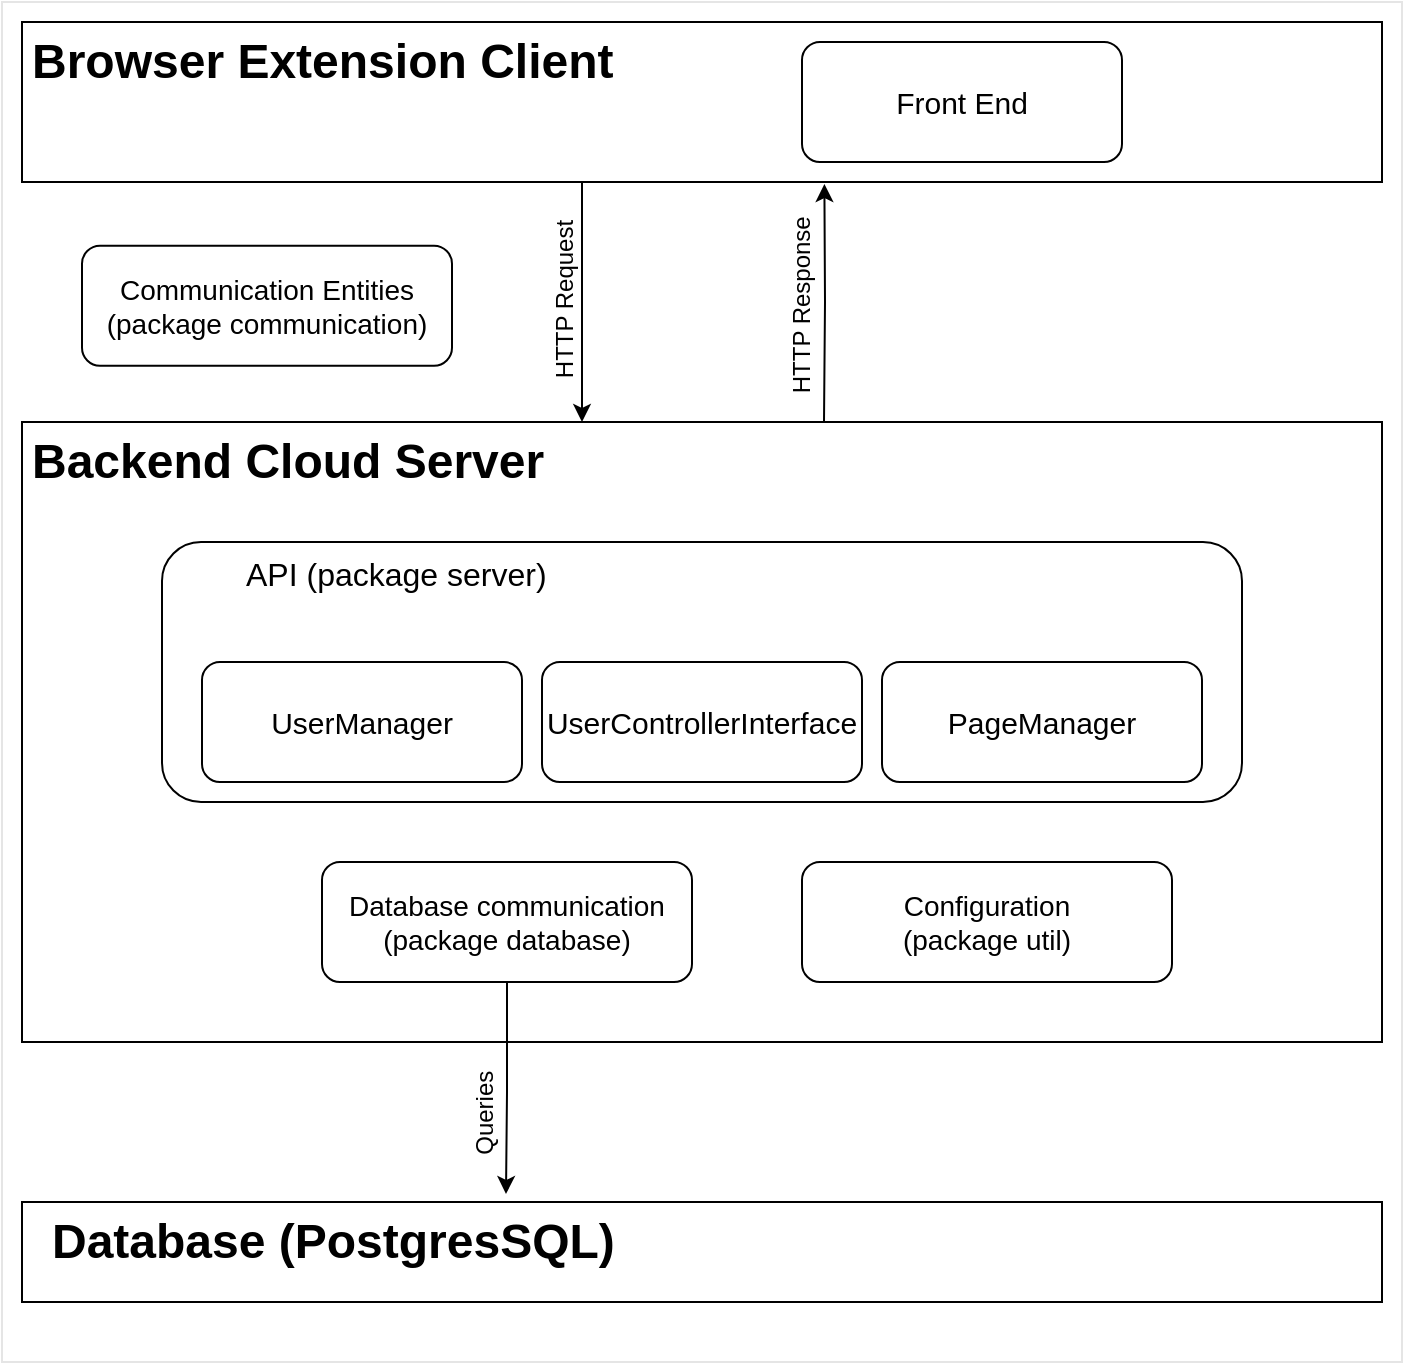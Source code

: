 <mxfile version="20.6.0" type="device"><diagram id="SbT-azlU7_4kHMWwGHaW" name="Page-1"><mxGraphModel dx="1727" dy="1498" grid="1" gridSize="10" guides="1" tooltips="1" connect="1" arrows="1" fold="1" page="1" pageScale="1" pageWidth="850" pageHeight="1100" math="0" shadow="0"><root><mxCell id="0"/><mxCell id="1" parent="0"/><mxCell id="YaCzohqudUp4Dyonp3bf-27" value="" style="rounded=0;whiteSpace=wrap;html=1;opacity=10;" parent="1" vertex="1"><mxGeometry x="70" y="30" width="700" height="680" as="geometry"/></mxCell><mxCell id="YaCzohqudUp4Dyonp3bf-3" value="" style="rounded=0;whiteSpace=wrap;html=1;" parent="1" vertex="1"><mxGeometry x="80" y="240" width="680" height="310" as="geometry"/></mxCell><mxCell id="YaCzohqudUp4Dyonp3bf-8" style="edgeStyle=orthogonalEdgeStyle;rounded=0;orthogonalLoop=1;jettySize=auto;html=1;entryX=0.59;entryY=1.013;entryDx=0;entryDy=0;entryPerimeter=0;" parent="1" target="YaCzohqudUp4Dyonp3bf-6" edge="1"><mxGeometry relative="1" as="geometry"><mxPoint x="481" y="240" as="sourcePoint"/></mxGeometry></mxCell><mxCell id="YaCzohqudUp4Dyonp3bf-7" style="edgeStyle=orthogonalEdgeStyle;rounded=0;orthogonalLoop=1;jettySize=auto;html=1;" parent="1" source="YaCzohqudUp4Dyonp3bf-6" target="YaCzohqudUp4Dyonp3bf-3" edge="1"><mxGeometry relative="1" as="geometry"><Array as="points"><mxPoint x="360" y="160"/><mxPoint x="360" y="160"/></Array></mxGeometry></mxCell><mxCell id="YaCzohqudUp4Dyonp3bf-6" value="" style="rounded=0;whiteSpace=wrap;html=1;" parent="1" vertex="1"><mxGeometry x="80" y="40" width="680" height="80" as="geometry"/></mxCell><mxCell id="YaCzohqudUp4Dyonp3bf-9" value="&lt;h1&gt;Browser Extension Client&lt;br&gt;&lt;/h1&gt;" style="text;html=1;strokeColor=none;fillColor=none;spacing=5;spacingTop=-20;whiteSpace=wrap;overflow=hidden;rounded=0;" parent="1" vertex="1"><mxGeometry x="80" y="40" width="320" height="120" as="geometry"/></mxCell><mxCell id="YaCzohqudUp4Dyonp3bf-11" value="&lt;h1&gt;Backend Cloud Server&lt;br&gt;&lt;/h1&gt;" style="text;html=1;strokeColor=none;fillColor=none;spacing=5;spacingTop=-20;whiteSpace=wrap;overflow=hidden;rounded=0;" parent="1" vertex="1"><mxGeometry x="80" y="240" width="270" height="40" as="geometry"/></mxCell><mxCell id="YaCzohqudUp4Dyonp3bf-12" value="&lt;div&gt;HTTP Request&lt;/div&gt;" style="text;html=1;strokeColor=none;fillColor=none;align=center;verticalAlign=middle;whiteSpace=wrap;rounded=0;rotation=-90;" parent="1" vertex="1"><mxGeometry x="290" y="163.13" width="122.5" height="31.25" as="geometry"/></mxCell><mxCell id="YaCzohqudUp4Dyonp3bf-13" value="&lt;div&gt;HTTP Response&lt;/div&gt;" style="text;html=1;strokeColor=none;fillColor=none;align=center;verticalAlign=middle;whiteSpace=wrap;rounded=0;rotation=-90;" parent="1" vertex="1"><mxGeometry x="412.5" y="166.88" width="115" height="30" as="geometry"/></mxCell><mxCell id="VVDtLEYTjP8cgdgdwC4s-1" value="&lt;font style=&quot;font-size: 15px;&quot;&gt;Front End&lt;/font&gt;" style="rounded=1;whiteSpace=wrap;html=1;" vertex="1" parent="1"><mxGeometry x="470" y="50" width="160" height="60" as="geometry"/></mxCell><mxCell id="VVDtLEYTjP8cgdgdwC4s-2" value="&lt;font style=&quot;font-size: 14px;&quot;&gt;Communication Entities&lt;br&gt;(package communication)&lt;br&gt;&lt;/font&gt;" style="rounded=1;whiteSpace=wrap;html=1;" vertex="1" parent="1"><mxGeometry x="110" y="151.88" width="185" height="60" as="geometry"/></mxCell><mxCell id="VVDtLEYTjP8cgdgdwC4s-3" value="&lt;font style=&quot;font-size: 16px;&quot;&gt;&amp;nbsp; &amp;nbsp; &amp;nbsp; &amp;nbsp; &amp;nbsp;API (package server)&lt;/font&gt;" style="rounded=1;whiteSpace=wrap;html=1;align=left;verticalAlign=top;" vertex="1" parent="1"><mxGeometry x="150" y="300" width="540" height="130" as="geometry"/></mxCell><mxCell id="VVDtLEYTjP8cgdgdwC4s-4" value="&lt;font style=&quot;font-size: 15px;&quot;&gt;UserManager&lt;/font&gt;" style="rounded=1;whiteSpace=wrap;html=1;" vertex="1" parent="1"><mxGeometry x="170" y="360" width="160" height="60" as="geometry"/></mxCell><mxCell id="VVDtLEYTjP8cgdgdwC4s-5" value="&lt;font style=&quot;font-size: 15px;&quot;&gt;UserControllerInterface&lt;/font&gt;" style="rounded=1;whiteSpace=wrap;html=1;" vertex="1" parent="1"><mxGeometry x="340" y="360" width="160" height="60" as="geometry"/></mxCell><mxCell id="VVDtLEYTjP8cgdgdwC4s-6" value="&lt;font style=&quot;font-size: 15px;&quot;&gt;PageManager&lt;/font&gt;" style="rounded=1;whiteSpace=wrap;html=1;" vertex="1" parent="1"><mxGeometry x="510" y="360" width="160" height="60" as="geometry"/></mxCell><mxCell id="VVDtLEYTjP8cgdgdwC4s-12" style="edgeStyle=orthogonalEdgeStyle;rounded=0;orthogonalLoop=1;jettySize=auto;html=1;exitX=0.5;exitY=1;exitDx=0;exitDy=0;entryX=0.8;entryY=-0.1;entryDx=0;entryDy=0;entryPerimeter=0;fontSize=16;" edge="1" parent="1" source="VVDtLEYTjP8cgdgdwC4s-7" target="VVDtLEYTjP8cgdgdwC4s-9"><mxGeometry relative="1" as="geometry"/></mxCell><mxCell id="VVDtLEYTjP8cgdgdwC4s-7" value="&lt;font style=&quot;font-size: 14px;&quot;&gt;Database communication&lt;br&gt;(package database)&lt;br&gt;&lt;/font&gt;" style="rounded=1;whiteSpace=wrap;html=1;" vertex="1" parent="1"><mxGeometry x="230" y="460" width="185" height="60" as="geometry"/></mxCell><mxCell id="VVDtLEYTjP8cgdgdwC4s-8" value="" style="rounded=0;whiteSpace=wrap;html=1;align=left;" vertex="1" parent="1"><mxGeometry x="80" y="630" width="680" height="50" as="geometry"/></mxCell><mxCell id="VVDtLEYTjP8cgdgdwC4s-9" value="&lt;h1&gt;Database (PostgresSQL)&lt;br&gt;&lt;/h1&gt;" style="text;html=1;strokeColor=none;fillColor=none;spacing=5;spacingTop=-20;whiteSpace=wrap;overflow=hidden;rounded=0;" vertex="1" parent="1"><mxGeometry x="90" y="630" width="290" height="40" as="geometry"/></mxCell><mxCell id="VVDtLEYTjP8cgdgdwC4s-10" value="&lt;font style=&quot;font-size: 14px;&quot;&gt;Configuration&lt;br&gt;(package util)&lt;br&gt;&lt;/font&gt;" style="rounded=1;whiteSpace=wrap;html=1;" vertex="1" parent="1"><mxGeometry x="470" y="460" width="185" height="60" as="geometry"/></mxCell><mxCell id="VVDtLEYTjP8cgdgdwC4s-13" value="&lt;div&gt;Queries&lt;/div&gt;" style="text;html=1;strokeColor=none;fillColor=none;align=center;verticalAlign=middle;whiteSpace=wrap;rounded=0;rotation=-90;" vertex="1" parent="1"><mxGeometry x="250" y="570" width="122.5" height="31.25" as="geometry"/></mxCell></root></mxGraphModel></diagram></mxfile>